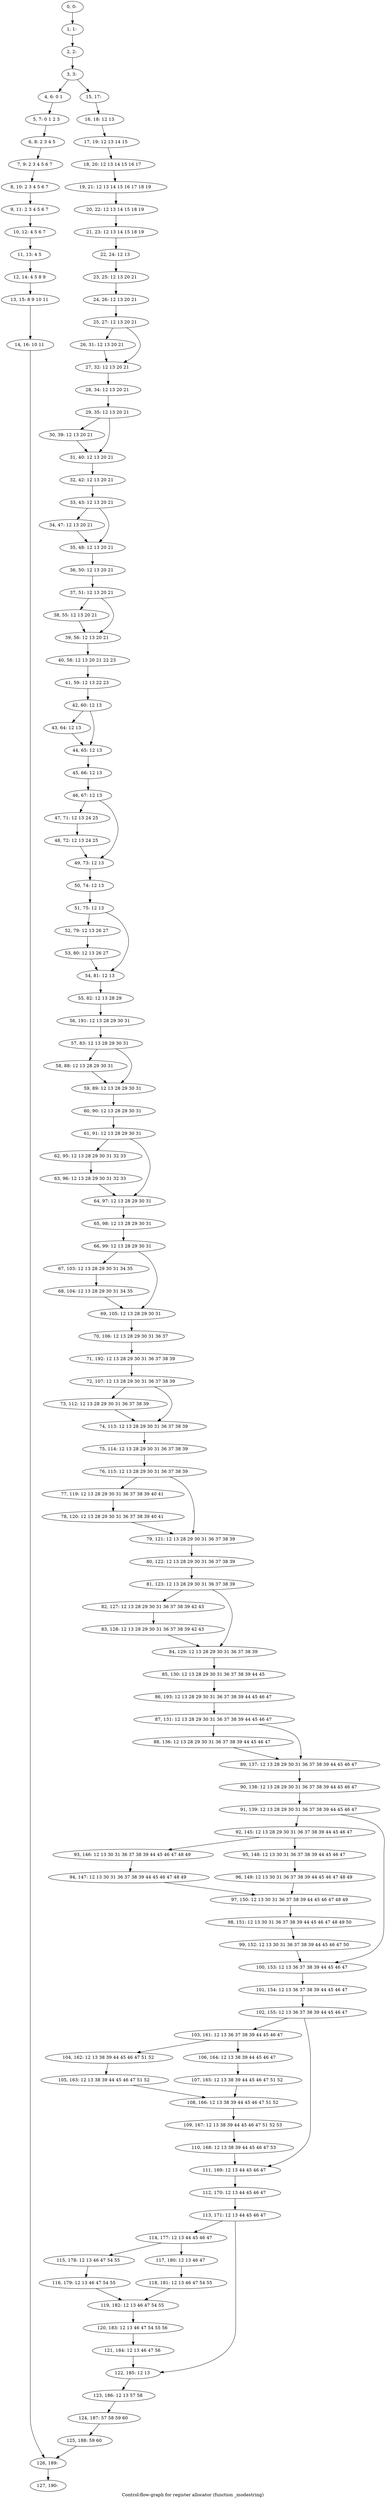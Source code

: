 digraph G {
graph [label="Control-flow-graph for register allocator (function _modestring)"]
0[label="0, 0: "];
1[label="1, 1: "];
2[label="2, 2: "];
3[label="3, 3: "];
4[label="4, 6: 0 1 "];
5[label="5, 7: 0 1 2 3 "];
6[label="6, 8: 2 3 4 5 "];
7[label="7, 9: 2 3 4 5 6 7 "];
8[label="8, 10: 2 3 4 5 6 7 "];
9[label="9, 11: 2 3 4 5 6 7 "];
10[label="10, 12: 4 5 6 7 "];
11[label="11, 13: 4 5 "];
12[label="12, 14: 4 5 8 9 "];
13[label="13, 15: 8 9 10 11 "];
14[label="14, 16: 10 11 "];
15[label="15, 17: "];
16[label="16, 18: 12 13 "];
17[label="17, 19: 12 13 14 15 "];
18[label="18, 20: 12 13 14 15 16 17 "];
19[label="19, 21: 12 13 14 15 16 17 18 19 "];
20[label="20, 22: 12 13 14 15 18 19 "];
21[label="21, 23: 12 13 14 15 18 19 "];
22[label="22, 24: 12 13 "];
23[label="23, 25: 12 13 20 21 "];
24[label="24, 26: 12 13 20 21 "];
25[label="25, 27: 12 13 20 21 "];
26[label="26, 31: 12 13 20 21 "];
27[label="27, 32: 12 13 20 21 "];
28[label="28, 34: 12 13 20 21 "];
29[label="29, 35: 12 13 20 21 "];
30[label="30, 39: 12 13 20 21 "];
31[label="31, 40: 12 13 20 21 "];
32[label="32, 42: 12 13 20 21 "];
33[label="33, 43: 12 13 20 21 "];
34[label="34, 47: 12 13 20 21 "];
35[label="35, 48: 12 13 20 21 "];
36[label="36, 50: 12 13 20 21 "];
37[label="37, 51: 12 13 20 21 "];
38[label="38, 55: 12 13 20 21 "];
39[label="39, 56: 12 13 20 21 "];
40[label="40, 58: 12 13 20 21 22 23 "];
41[label="41, 59: 12 13 22 23 "];
42[label="42, 60: 12 13 "];
43[label="43, 64: 12 13 "];
44[label="44, 65: 12 13 "];
45[label="45, 66: 12 13 "];
46[label="46, 67: 12 13 "];
47[label="47, 71: 12 13 24 25 "];
48[label="48, 72: 12 13 24 25 "];
49[label="49, 73: 12 13 "];
50[label="50, 74: 12 13 "];
51[label="51, 75: 12 13 "];
52[label="52, 79: 12 13 26 27 "];
53[label="53, 80: 12 13 26 27 "];
54[label="54, 81: 12 13 "];
55[label="55, 82: 12 13 28 29 "];
56[label="56, 191: 12 13 28 29 30 31 "];
57[label="57, 83: 12 13 28 29 30 31 "];
58[label="58, 88: 12 13 28 29 30 31 "];
59[label="59, 89: 12 13 28 29 30 31 "];
60[label="60, 90: 12 13 28 29 30 31 "];
61[label="61, 91: 12 13 28 29 30 31 "];
62[label="62, 95: 12 13 28 29 30 31 32 33 "];
63[label="63, 96: 12 13 28 29 30 31 32 33 "];
64[label="64, 97: 12 13 28 29 30 31 "];
65[label="65, 98: 12 13 28 29 30 31 "];
66[label="66, 99: 12 13 28 29 30 31 "];
67[label="67, 103: 12 13 28 29 30 31 34 35 "];
68[label="68, 104: 12 13 28 29 30 31 34 35 "];
69[label="69, 105: 12 13 28 29 30 31 "];
70[label="70, 106: 12 13 28 29 30 31 36 37 "];
71[label="71, 192: 12 13 28 29 30 31 36 37 38 39 "];
72[label="72, 107: 12 13 28 29 30 31 36 37 38 39 "];
73[label="73, 112: 12 13 28 29 30 31 36 37 38 39 "];
74[label="74, 113: 12 13 28 29 30 31 36 37 38 39 "];
75[label="75, 114: 12 13 28 29 30 31 36 37 38 39 "];
76[label="76, 115: 12 13 28 29 30 31 36 37 38 39 "];
77[label="77, 119: 12 13 28 29 30 31 36 37 38 39 40 41 "];
78[label="78, 120: 12 13 28 29 30 31 36 37 38 39 40 41 "];
79[label="79, 121: 12 13 28 29 30 31 36 37 38 39 "];
80[label="80, 122: 12 13 28 29 30 31 36 37 38 39 "];
81[label="81, 123: 12 13 28 29 30 31 36 37 38 39 "];
82[label="82, 127: 12 13 28 29 30 31 36 37 38 39 42 43 "];
83[label="83, 128: 12 13 28 29 30 31 36 37 38 39 42 43 "];
84[label="84, 129: 12 13 28 29 30 31 36 37 38 39 "];
85[label="85, 130: 12 13 28 29 30 31 36 37 38 39 44 45 "];
86[label="86, 193: 12 13 28 29 30 31 36 37 38 39 44 45 46 47 "];
87[label="87, 131: 12 13 28 29 30 31 36 37 38 39 44 45 46 47 "];
88[label="88, 136: 12 13 28 29 30 31 36 37 38 39 44 45 46 47 "];
89[label="89, 137: 12 13 28 29 30 31 36 37 38 39 44 45 46 47 "];
90[label="90, 138: 12 13 28 29 30 31 36 37 38 39 44 45 46 47 "];
91[label="91, 139: 12 13 28 29 30 31 36 37 38 39 44 45 46 47 "];
92[label="92, 145: 12 13 28 29 30 31 36 37 38 39 44 45 46 47 "];
93[label="93, 146: 12 13 30 31 36 37 38 39 44 45 46 47 48 49 "];
94[label="94, 147: 12 13 30 31 36 37 38 39 44 45 46 47 48 49 "];
95[label="95, 148: 12 13 30 31 36 37 38 39 44 45 46 47 "];
96[label="96, 149: 12 13 30 31 36 37 38 39 44 45 46 47 48 49 "];
97[label="97, 150: 12 13 30 31 36 37 38 39 44 45 46 47 48 49 "];
98[label="98, 151: 12 13 30 31 36 37 38 39 44 45 46 47 48 49 50 "];
99[label="99, 152: 12 13 30 31 36 37 38 39 44 45 46 47 50 "];
100[label="100, 153: 12 13 36 37 38 39 44 45 46 47 "];
101[label="101, 154: 12 13 36 37 38 39 44 45 46 47 "];
102[label="102, 155: 12 13 36 37 38 39 44 45 46 47 "];
103[label="103, 161: 12 13 36 37 38 39 44 45 46 47 "];
104[label="104, 162: 12 13 38 39 44 45 46 47 51 52 "];
105[label="105, 163: 12 13 38 39 44 45 46 47 51 52 "];
106[label="106, 164: 12 13 38 39 44 45 46 47 "];
107[label="107, 165: 12 13 38 39 44 45 46 47 51 52 "];
108[label="108, 166: 12 13 38 39 44 45 46 47 51 52 "];
109[label="109, 167: 12 13 38 39 44 45 46 47 51 52 53 "];
110[label="110, 168: 12 13 38 39 44 45 46 47 53 "];
111[label="111, 169: 12 13 44 45 46 47 "];
112[label="112, 170: 12 13 44 45 46 47 "];
113[label="113, 171: 12 13 44 45 46 47 "];
114[label="114, 177: 12 13 44 45 46 47 "];
115[label="115, 178: 12 13 46 47 54 55 "];
116[label="116, 179: 12 13 46 47 54 55 "];
117[label="117, 180: 12 13 46 47 "];
118[label="118, 181: 12 13 46 47 54 55 "];
119[label="119, 182: 12 13 46 47 54 55 "];
120[label="120, 183: 12 13 46 47 54 55 56 "];
121[label="121, 184: 12 13 46 47 56 "];
122[label="122, 185: 12 13 "];
123[label="123, 186: 12 13 57 58 "];
124[label="124, 187: 57 58 59 60 "];
125[label="125, 188: 59 60 "];
126[label="126, 189: "];
127[label="127, 190: "];
0->1 ;
1->2 ;
2->3 ;
3->4 ;
3->15 ;
4->5 ;
5->6 ;
6->7 ;
7->8 ;
8->9 ;
9->10 ;
10->11 ;
11->12 ;
12->13 ;
13->14 ;
14->126 ;
15->16 ;
16->17 ;
17->18 ;
18->19 ;
19->20 ;
20->21 ;
21->22 ;
22->23 ;
23->24 ;
24->25 ;
25->26 ;
25->27 ;
26->27 ;
27->28 ;
28->29 ;
29->30 ;
29->31 ;
30->31 ;
31->32 ;
32->33 ;
33->34 ;
33->35 ;
34->35 ;
35->36 ;
36->37 ;
37->38 ;
37->39 ;
38->39 ;
39->40 ;
40->41 ;
41->42 ;
42->43 ;
42->44 ;
43->44 ;
44->45 ;
45->46 ;
46->47 ;
46->49 ;
47->48 ;
48->49 ;
49->50 ;
50->51 ;
51->52 ;
51->54 ;
52->53 ;
53->54 ;
54->55 ;
55->56 ;
56->57 ;
57->58 ;
57->59 ;
58->59 ;
59->60 ;
60->61 ;
61->62 ;
61->64 ;
62->63 ;
63->64 ;
64->65 ;
65->66 ;
66->67 ;
66->69 ;
67->68 ;
68->69 ;
69->70 ;
70->71 ;
71->72 ;
72->73 ;
72->74 ;
73->74 ;
74->75 ;
75->76 ;
76->77 ;
76->79 ;
77->78 ;
78->79 ;
79->80 ;
80->81 ;
81->82 ;
81->84 ;
82->83 ;
83->84 ;
84->85 ;
85->86 ;
86->87 ;
87->88 ;
87->89 ;
88->89 ;
89->90 ;
90->91 ;
91->92 ;
91->100 ;
92->93 ;
92->95 ;
93->94 ;
94->97 ;
95->96 ;
96->97 ;
97->98 ;
98->99 ;
99->100 ;
100->101 ;
101->102 ;
102->103 ;
102->111 ;
103->104 ;
103->106 ;
104->105 ;
105->108 ;
106->107 ;
107->108 ;
108->109 ;
109->110 ;
110->111 ;
111->112 ;
112->113 ;
113->114 ;
113->122 ;
114->115 ;
114->117 ;
115->116 ;
116->119 ;
117->118 ;
118->119 ;
119->120 ;
120->121 ;
121->122 ;
122->123 ;
123->124 ;
124->125 ;
125->126 ;
126->127 ;
}
